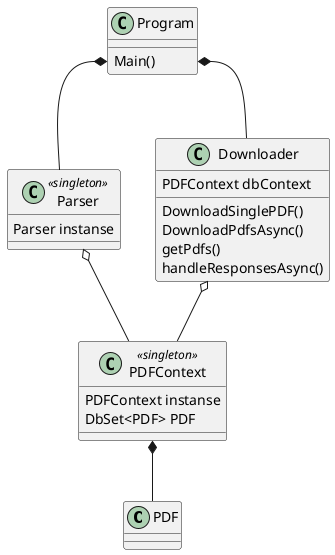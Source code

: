 @startuml
class PDF
class "Parser" as p {
    Parser instanse
}
p <<singleton>>

class "PDFContext" as con{
    PDFContext instanse
    DbSet<PDF> PDF
}
con <<singleton>>

class "Downloader" as d{
    PDFContext dbContext
    DownloadSinglePDF()
    DownloadPdfsAsync()
    getPdfs()
    handleResponsesAsync()
}

class Program {
    Main()
}

Program::Main *-- p
Program::Main *-- d

con *-- PDF
d o-- con
p o-- con

@enduml